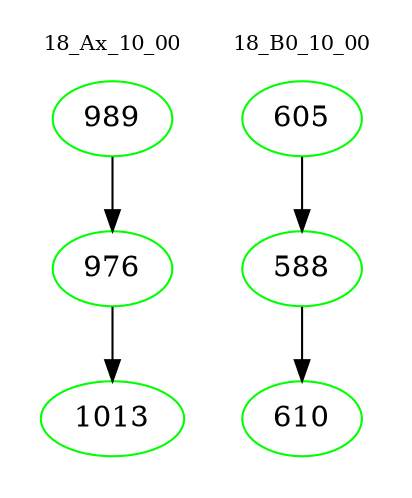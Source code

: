 digraph{
subgraph cluster_0 {
color = white
label = "18_Ax_10_00";
fontsize=10;
T0_989 [label="989", color="green"]
T0_989 -> T0_976 [color="black"]
T0_976 [label="976", color="green"]
T0_976 -> T0_1013 [color="black"]
T0_1013 [label="1013", color="green"]
}
subgraph cluster_1 {
color = white
label = "18_B0_10_00";
fontsize=10;
T1_605 [label="605", color="green"]
T1_605 -> T1_588 [color="black"]
T1_588 [label="588", color="green"]
T1_588 -> T1_610 [color="black"]
T1_610 [label="610", color="green"]
}
}
